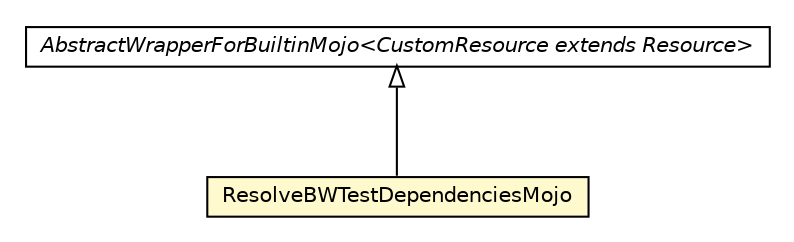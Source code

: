 #!/usr/local/bin/dot
#
# Class diagram 
# Generated by UMLGraph version R5_6-24-gf6e263 (http://www.umlgraph.org/)
#

digraph G {
	edge [fontname="Helvetica",fontsize=10,labelfontname="Helvetica",labelfontsize=10];
	node [fontname="Helvetica",fontsize=10,shape=plaintext];
	nodesep=0.25;
	ranksep=0.5;
	// fr.fastconnect.factory.tibco.bw.maven.builtin.ResolveBWTestDependenciesMojo
	c4081 [label=<<table title="fr.fastconnect.factory.tibco.bw.maven.builtin.ResolveBWTestDependenciesMojo" border="0" cellborder="1" cellspacing="0" cellpadding="2" port="p" bgcolor="lemonChiffon" href="./ResolveBWTestDependenciesMojo.html">
		<tr><td><table border="0" cellspacing="0" cellpadding="1">
<tr><td align="center" balign="center"> ResolveBWTestDependenciesMojo </td></tr>
		</table></td></tr>
		</table>>, URL="./ResolveBWTestDependenciesMojo.html", fontname="Helvetica", fontcolor="black", fontsize=10.0];
	// fr.fastconnect.factory.tibco.bw.maven.builtin.AbstractWrapperForBuiltinMojo<CustomResource extends org.apache.maven.model.Resource>
	c4082 [label=<<table title="fr.fastconnect.factory.tibco.bw.maven.builtin.AbstractWrapperForBuiltinMojo" border="0" cellborder="1" cellspacing="0" cellpadding="2" port="p" href="./AbstractWrapperForBuiltinMojo.html">
		<tr><td><table border="0" cellspacing="0" cellpadding="1">
<tr><td align="center" balign="center"><font face="Helvetica-Oblique"> AbstractWrapperForBuiltinMojo&lt;CustomResource extends Resource&gt; </font></td></tr>
		</table></td></tr>
		</table>>, URL="./AbstractWrapperForBuiltinMojo.html", fontname="Helvetica", fontcolor="black", fontsize=10.0];
	//fr.fastconnect.factory.tibco.bw.maven.builtin.ResolveBWTestDependenciesMojo extends fr.fastconnect.factory.tibco.bw.maven.builtin.AbstractWrapperForBuiltinMojo<org.apache.maven.model.Resource>
	c4082:p -> c4081:p [dir=back,arrowtail=empty];
}

